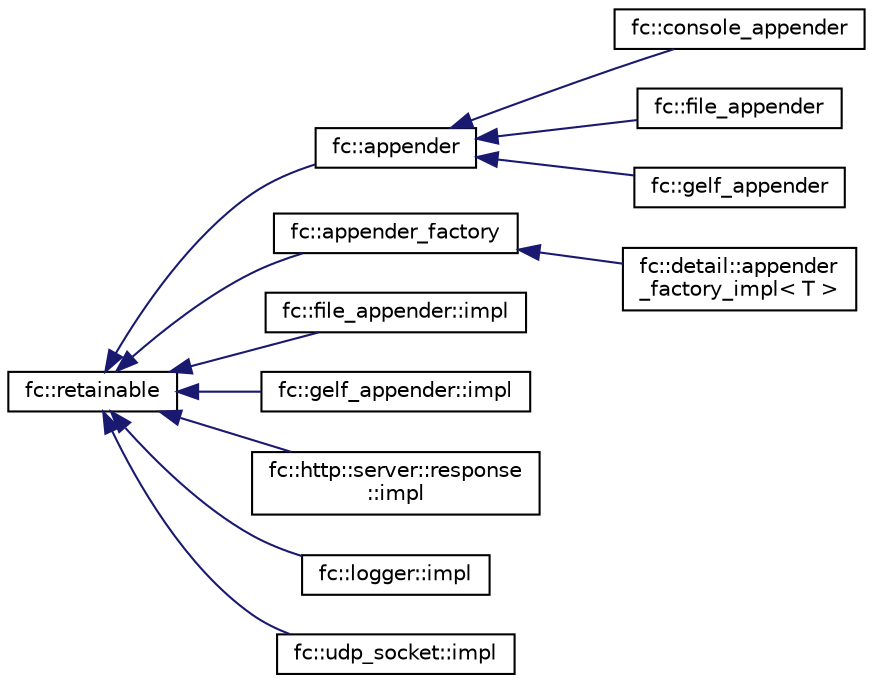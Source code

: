 digraph "Graphical Class Hierarchy"
{
  edge [fontname="Helvetica",fontsize="10",labelfontname="Helvetica",labelfontsize="10"];
  node [fontname="Helvetica",fontsize="10",shape=record];
  rankdir="LR";
  Node0 [label="fc::retainable",height=0.2,width=0.4,color="black", fillcolor="white", style="filled",URL="$classfc_1_1retainable.html",tooltip="used to create reference counted types. "];
  Node0 -> Node1 [dir="back",color="midnightblue",fontsize="10",style="solid",fontname="Helvetica"];
  Node1 [label="fc::appender",height=0.2,width=0.4,color="black", fillcolor="white", style="filled",URL="$classfc_1_1appender.html"];
  Node1 -> Node2 [dir="back",color="midnightblue",fontsize="10",style="solid",fontname="Helvetica"];
  Node2 [label="fc::console_appender",height=0.2,width=0.4,color="black", fillcolor="white", style="filled",URL="$classfc_1_1console__appender.html"];
  Node1 -> Node3 [dir="back",color="midnightblue",fontsize="10",style="solid",fontname="Helvetica"];
  Node3 [label="fc::file_appender",height=0.2,width=0.4,color="black", fillcolor="white", style="filled",URL="$classfc_1_1file__appender.html"];
  Node1 -> Node4 [dir="back",color="midnightblue",fontsize="10",style="solid",fontname="Helvetica"];
  Node4 [label="fc::gelf_appender",height=0.2,width=0.4,color="black", fillcolor="white", style="filled",URL="$classfc_1_1gelf__appender.html"];
  Node0 -> Node5 [dir="back",color="midnightblue",fontsize="10",style="solid",fontname="Helvetica"];
  Node5 [label="fc::appender_factory",height=0.2,width=0.4,color="black", fillcolor="white", style="filled",URL="$classfc_1_1appender__factory.html"];
  Node5 -> Node6 [dir="back",color="midnightblue",fontsize="10",style="solid",fontname="Helvetica"];
  Node6 [label="fc::detail::appender\l_factory_impl\< T \>",height=0.2,width=0.4,color="black", fillcolor="white", style="filled",URL="$classfc_1_1detail_1_1appender__factory__impl.html"];
  Node0 -> Node7 [dir="back",color="midnightblue",fontsize="10",style="solid",fontname="Helvetica"];
  Node7 [label="fc::file_appender::impl",height=0.2,width=0.4,color="black", fillcolor="white", style="filled",URL="$classfc_1_1file__appender_1_1impl.html"];
  Node0 -> Node8 [dir="back",color="midnightblue",fontsize="10",style="solid",fontname="Helvetica"];
  Node8 [label="fc::gelf_appender::impl",height=0.2,width=0.4,color="black", fillcolor="white", style="filled",URL="$classfc_1_1gelf__appender_1_1impl.html"];
  Node0 -> Node9 [dir="back",color="midnightblue",fontsize="10",style="solid",fontname="Helvetica"];
  Node9 [label="fc::http::server::response\l::impl",height=0.2,width=0.4,color="black", fillcolor="white", style="filled",URL="$classfc_1_1http_1_1server_1_1response_1_1impl.html"];
  Node0 -> Node10 [dir="back",color="midnightblue",fontsize="10",style="solid",fontname="Helvetica"];
  Node10 [label="fc::logger::impl",height=0.2,width=0.4,color="black", fillcolor="white", style="filled",URL="$classfc_1_1logger_1_1impl.html"];
  Node0 -> Node11 [dir="back",color="midnightblue",fontsize="10",style="solid",fontname="Helvetica"];
  Node11 [label="fc::udp_socket::impl",height=0.2,width=0.4,color="black", fillcolor="white", style="filled",URL="$classfc_1_1udp__socket_1_1impl.html"];
}
